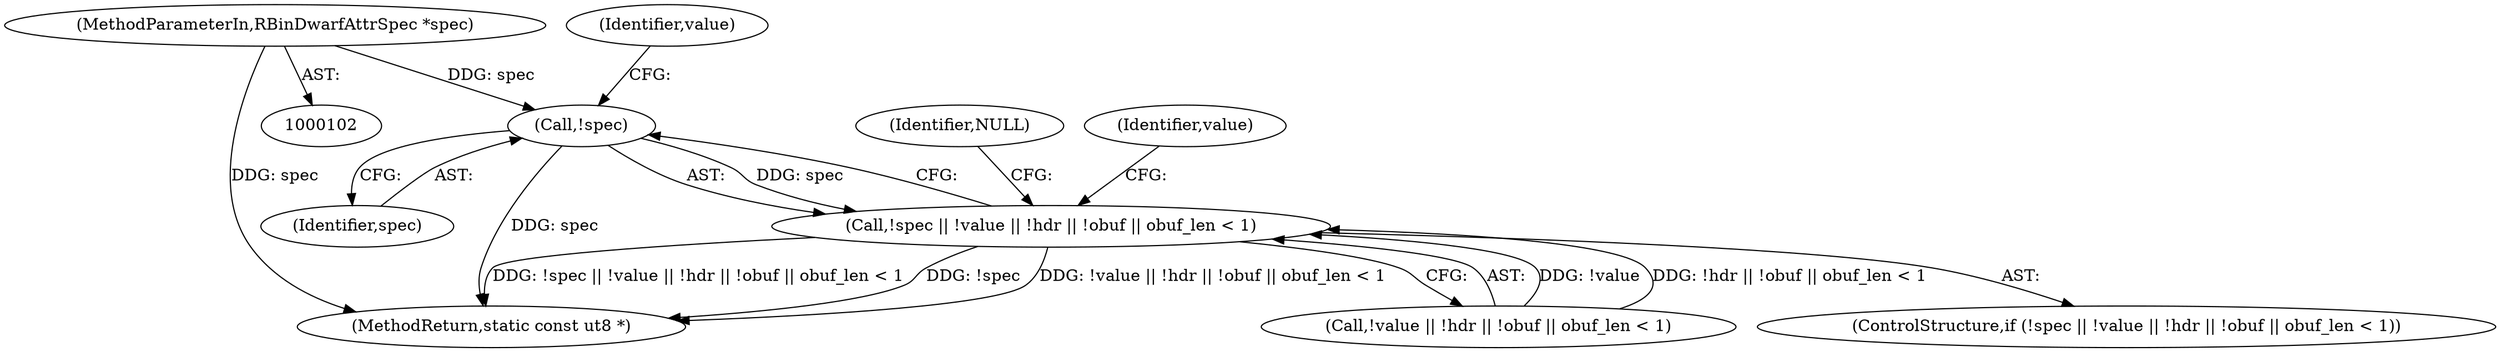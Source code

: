 digraph "0_radare2_2ca9ab45891b6ae8e32b6c28c81eebca059cbe5d_0@pointer" {
"1000105" [label="(MethodParameterIn,RBinDwarfAttrSpec *spec)"];
"1000124" [label="(Call,!spec)"];
"1000123" [label="(Call,!spec || !value || !hdr || !obuf || obuf_len < 1)"];
"1000140" [label="(Identifier,NULL)"];
"1000105" [label="(MethodParameterIn,RBinDwarfAttrSpec *spec)"];
"1000123" [label="(Call,!spec || !value || !hdr || !obuf || obuf_len < 1)"];
"1000125" [label="(Identifier,spec)"];
"1000122" [label="(ControlStructure,if (!spec || !value || !hdr || !obuf || obuf_len < 1))"];
"1000814" [label="(MethodReturn,static const ut8 *)"];
"1000128" [label="(Identifier,value)"];
"1000124" [label="(Call,!spec)"];
"1000143" [label="(Identifier,value)"];
"1000126" [label="(Call,!value || !hdr || !obuf || obuf_len < 1)"];
"1000105" -> "1000102"  [label="AST: "];
"1000105" -> "1000814"  [label="DDG: spec"];
"1000105" -> "1000124"  [label="DDG: spec"];
"1000124" -> "1000123"  [label="AST: "];
"1000124" -> "1000125"  [label="CFG: "];
"1000125" -> "1000124"  [label="AST: "];
"1000128" -> "1000124"  [label="CFG: "];
"1000123" -> "1000124"  [label="CFG: "];
"1000124" -> "1000814"  [label="DDG: spec"];
"1000124" -> "1000123"  [label="DDG: spec"];
"1000123" -> "1000122"  [label="AST: "];
"1000123" -> "1000126"  [label="CFG: "];
"1000126" -> "1000123"  [label="AST: "];
"1000140" -> "1000123"  [label="CFG: "];
"1000143" -> "1000123"  [label="CFG: "];
"1000123" -> "1000814"  [label="DDG: !value || !hdr || !obuf || obuf_len < 1"];
"1000123" -> "1000814"  [label="DDG: !spec || !value || !hdr || !obuf || obuf_len < 1"];
"1000123" -> "1000814"  [label="DDG: !spec"];
"1000126" -> "1000123"  [label="DDG: !value"];
"1000126" -> "1000123"  [label="DDG: !hdr || !obuf || obuf_len < 1"];
}
